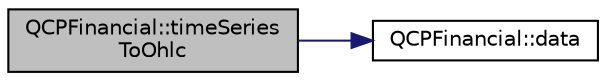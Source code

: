 digraph "QCPFinancial::timeSeriesToOhlc"
{
 // LATEX_PDF_SIZE
  edge [fontname="Helvetica",fontsize="10",labelfontname="Helvetica",labelfontsize="10"];
  node [fontname="Helvetica",fontsize="10",shape=record];
  rankdir="LR";
  Node1 [label="QCPFinancial::timeSeries\lToOhlc",height=0.2,width=0.4,color="black", fillcolor="grey75", style="filled", fontcolor="black",tooltip=" "];
  Node1 -> Node2 [color="midnightblue",fontsize="10",style="solid",fontname="Helvetica"];
  Node2 [label="QCPFinancial::data",height=0.2,width=0.4,color="black", fillcolor="white", style="filled",URL="$classQCPFinancial.html#aec3f666271cf48bd7b87d84fe3f8c074",tooltip=" "];
}
